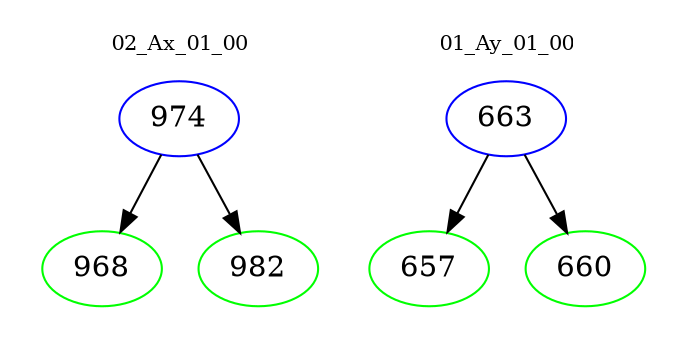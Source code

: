 digraph{
subgraph cluster_0 {
color = white
label = "02_Ax_01_00";
fontsize=10;
T0_974 [label="974", color="blue"]
T0_974 -> T0_968 [color="black"]
T0_968 [label="968", color="green"]
T0_974 -> T0_982 [color="black"]
T0_982 [label="982", color="green"]
}
subgraph cluster_1 {
color = white
label = "01_Ay_01_00";
fontsize=10;
T1_663 [label="663", color="blue"]
T1_663 -> T1_657 [color="black"]
T1_657 [label="657", color="green"]
T1_663 -> T1_660 [color="black"]
T1_660 [label="660", color="green"]
}
}

